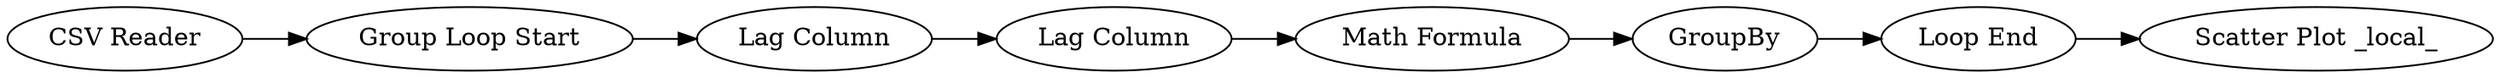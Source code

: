 digraph {
	1 [label="CSV Reader"]
	2 [label="Group Loop Start"]
	3 [label="Lag Column"]
	4 [label="Lag Column"]
	5 [label="Math Formula"]
	6 [label=GroupBy]
	7 [label="Loop End"]
	8 [label="Scatter Plot _local_"]
	1 -> 2
	2 -> 3
	3 -> 4
	4 -> 5
	5 -> 6
	6 -> 7
	7 -> 8
	rankdir=LR
}
